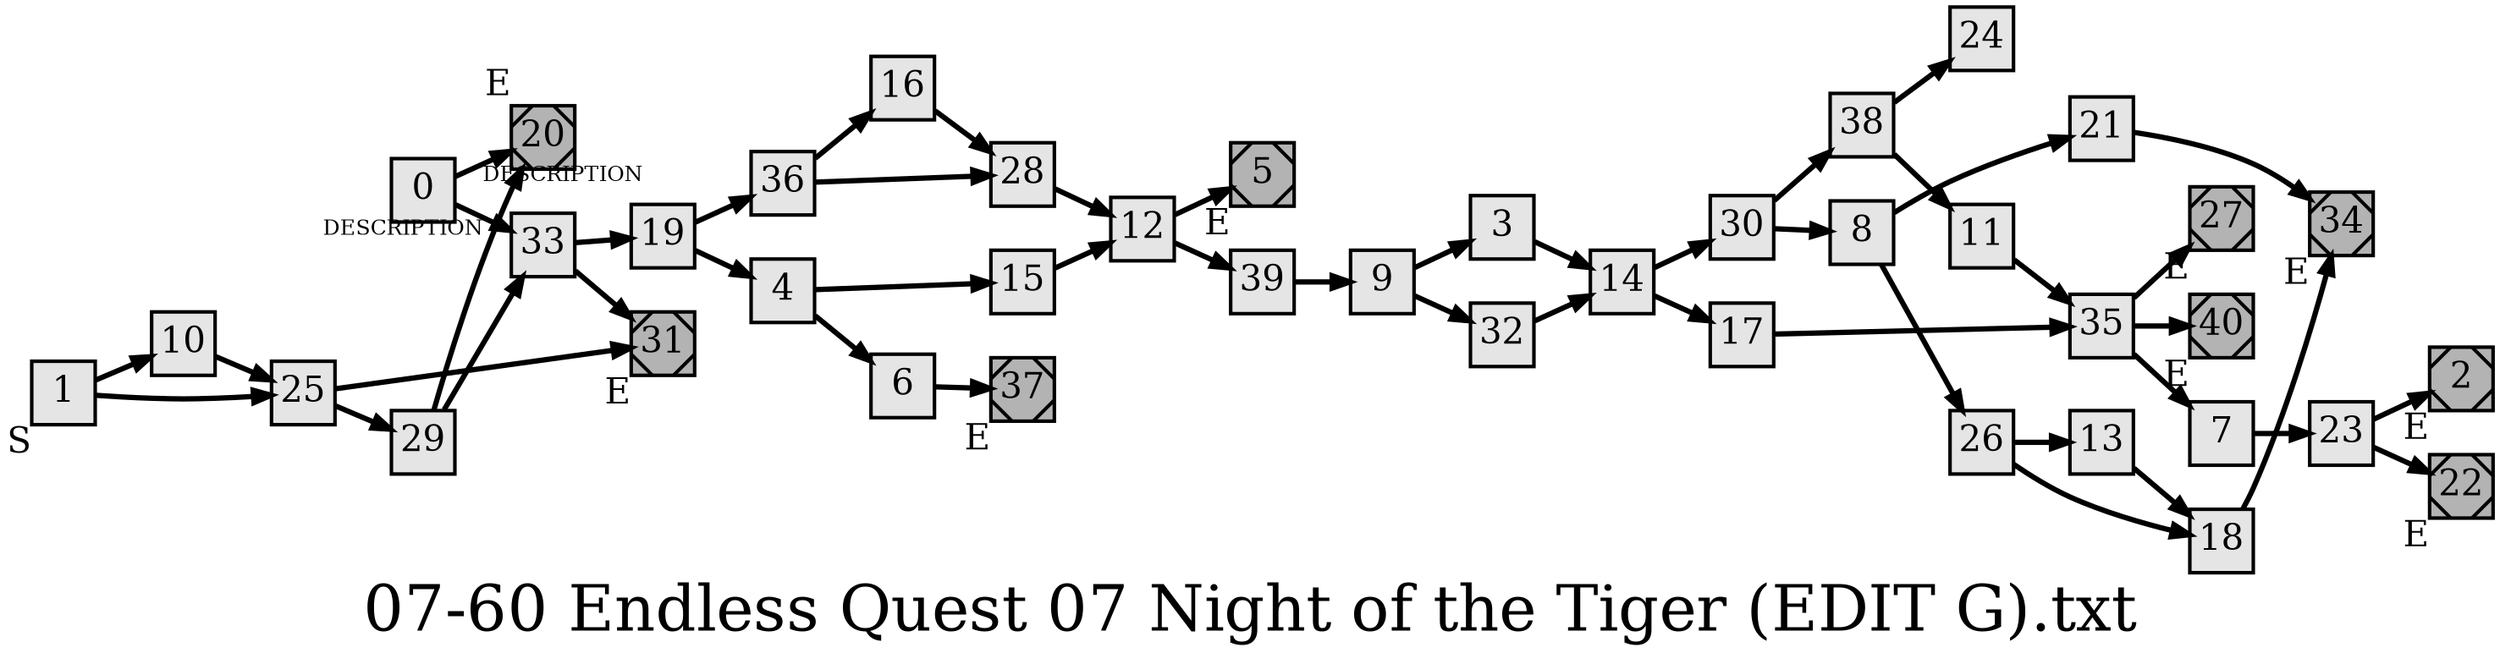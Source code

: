 digraph g{
  graph [ label="07-60 Endless Quest 07 Night of the Tiger (EDIT G).txt" rankdir=LR, ordering=out, fontsize=36, nodesep="0.35", ranksep="0.45"];
  node  [shape=rect, penwidth=2, fontsize=20, style=filled, fillcolor=grey90, margin="0,0", labelfloat=true, regular=true, fixedsize=true];
  edge  [labelfloat=true, penwidth=3, fontsize=12];

  0 -> 33	[ xlabel="DESCRIPTION" ];
  0 -> 20	[ xlabel="DESCRIPTION" ];
  1	[ xlabel="S" ];
  1 -> 10;
  1 -> 25;
  2	[ xlabel="E", shape=Msquare, fontsize=20, fillcolor=grey70 ];
  3 -> 14;
  4 -> 15;
  4 -> 6;
  5	[ xlabel="E", shape=Msquare, fontsize=20, fillcolor=grey70 ];
  6 -> 37;
  7 -> 23;
  8 -> 21;
  8 -> 26;
  9 -> 3;
  9 -> 32;
  10 -> 25;
  11 -> 35;
  12 -> 5;
  12 -> 39;
  13 -> 18;
  14 -> 30;
  14 -> 17;
  15 -> 12;
  16 -> 28;
  17 -> 35;
  18 -> 34;
  19 -> 36;
  19 -> 4;
  20	[ xlabel="E", shape=Msquare, fontsize=20, fillcolor=grey70 ];
  21 -> 34;
  22	[ xlabel="E", shape=Msquare, fontsize=20, fillcolor=grey70 ];
  23 -> 2;
  23 -> 22;
  25 -> 31;
  25 -> 29;
  26 -> 13;
  26 -> 18;
  27	[ xlabel="E", shape=Msquare, fontsize=20, fillcolor=grey70 ];
  28 -> 12;
  29 -> 20;
  29 -> 33;
  30 -> 38;
  30 -> 8;
  31	[ xlabel="E", shape=Msquare, fontsize=20, fillcolor=grey70 ];
  32 -> 14;
  33 -> 19;
  33 -> 31;
  34	[ xlabel="E", shape=Msquare, fontsize=20, fillcolor=grey70 ];
  35 -> 27;
  35 -> 7;
  35 -> 40;
  36 -> 16;
  36 -> 28;
  37	[ xlabel="E", shape=Msquare, fontsize=20, fillcolor=grey70 ];
  38 -> 11;
  38 -> 24;
  39 -> 9;
  40	[ xlabel="E", shape=Msquare, fontsize=20, fillcolor=grey70 ];
}

